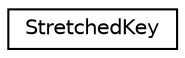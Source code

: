 digraph "Graphical Class Hierarchy"
{
  edge [fontname="Helvetica",fontsize="10",labelfontname="Helvetica",labelfontsize="10"];
  node [fontname="Helvetica",fontsize="10",shape=record];
  rankdir="LR";
  Node0 [label="StretchedKey",height=0.2,width=0.4,color="black", fillcolor="white", style="filled",URL="$struct_stretched_key.html"];
}
